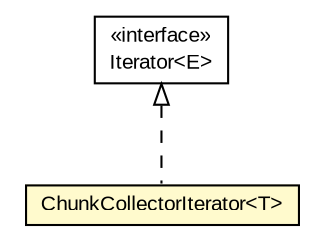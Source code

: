 #!/usr/local/bin/dot
#
# Class diagram 
# Generated by UMLGraph version R5_6-24-gf6e263 (http://www.umlgraph.org/)
#

digraph G {
	edge [fontname="arial",fontsize=10,labelfontname="arial",labelfontsize=10];
	node [fontname="arial",fontsize=10,shape=plaintext];
	nodesep=0.25;
	ranksep=0.5;
	// edu.arizona.biosemantics.semanticmarkup.ling.chunk.ChunkCollectorIterator<T>
	c43278 [label=<<table title="edu.arizona.biosemantics.semanticmarkup.ling.chunk.ChunkCollectorIterator" border="0" cellborder="1" cellspacing="0" cellpadding="2" port="p" bgcolor="lemonChiffon" href="./ChunkCollectorIterator.html">
		<tr><td><table border="0" cellspacing="0" cellpadding="1">
<tr><td align="center" balign="center"> ChunkCollectorIterator&lt;T&gt; </td></tr>
		</table></td></tr>
		</table>>, URL="./ChunkCollectorIterator.html", fontname="arial", fontcolor="black", fontsize=10.0];
	//edu.arizona.biosemantics.semanticmarkup.ling.chunk.ChunkCollectorIterator<T> implements java.util.Iterator<E>
	c43577:p -> c43278:p [dir=back,arrowtail=empty,style=dashed];
	// java.util.Iterator<E>
	c43577 [label=<<table title="java.util.Iterator" border="0" cellborder="1" cellspacing="0" cellpadding="2" port="p" href="http://java.sun.com/j2se/1.4.2/docs/api/java/util/Iterator.html">
		<tr><td><table border="0" cellspacing="0" cellpadding="1">
<tr><td align="center" balign="center"> &#171;interface&#187; </td></tr>
<tr><td align="center" balign="center"> Iterator&lt;E&gt; </td></tr>
		</table></td></tr>
		</table>>, URL="http://java.sun.com/j2se/1.4.2/docs/api/java/util/Iterator.html", fontname="arial", fontcolor="black", fontsize=10.0];
}

